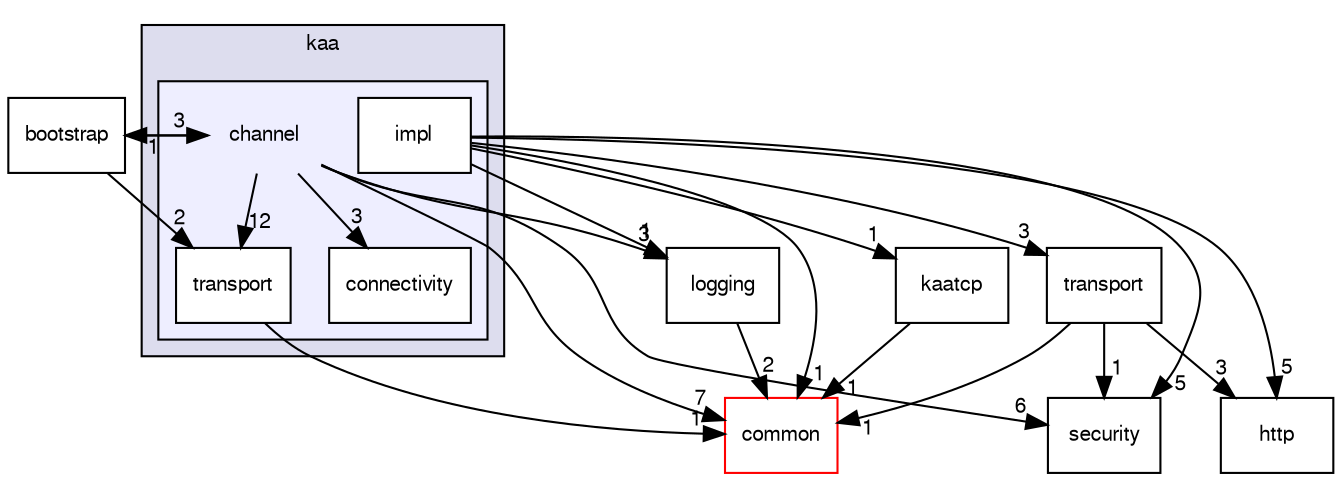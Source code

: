 digraph "/var/lib/jenkins/workspace/kaa_stable/client/client-multi/client-cpp/kaa/channel" {
  bgcolor=transparent;
  compound=true
  node [ fontsize="10", fontname="FreeSans"];
  edge [ labelfontsize="10", labelfontname="FreeSans"];
  subgraph clusterdir_83f90e4da98ad448748a0c1293854263 {
    graph [ bgcolor="#ddddee", pencolor="black", label="kaa" fontname="FreeSans", fontsize="10", URL="dir_83f90e4da98ad448748a0c1293854263.html"]
  subgraph clusterdir_e0d3c5e08d2a34b96d39e895ad0bbab8 {
    graph [ bgcolor="#eeeeff", pencolor="black", label="" URL="dir_e0d3c5e08d2a34b96d39e895ad0bbab8.html"];
    dir_e0d3c5e08d2a34b96d39e895ad0bbab8 [shape=plaintext label="channel"];
    dir_3ff2ca4e50a8e503e36aefa7c4ab7733 [shape=box label="connectivity" color="black" fillcolor="white" style="filled" URL="dir_3ff2ca4e50a8e503e36aefa7c4ab7733.html"];
    dir_db69d477680a27f54447d1c8bac6375c [shape=box label="impl" color="black" fillcolor="white" style="filled" URL="dir_db69d477680a27f54447d1c8bac6375c.html"];
    dir_add13a7dc093cfcd048dd4af486dc018 [shape=box label="transport" color="black" fillcolor="white" style="filled" URL="dir_add13a7dc093cfcd048dd4af486dc018.html"];
  }
  }
  dir_9778d4bf6183422a66b3de3497a3ecbf [shape=box label="security" URL="dir_9778d4bf6183422a66b3de3497a3ecbf.html"];
  dir_3df7e76c44d941fae8903687d8eead5b [shape=box label="logging" URL="dir_3df7e76c44d941fae8903687d8eead5b.html"];
  dir_1ce304b01336447395af3637d7d1b29f [shape=box label="common" color="red" URL="dir_1ce304b01336447395af3637d7d1b29f.html"];
  dir_0f74aed913855a8ac373e87458ac2ffb [shape=box label="http" URL="dir_0f74aed913855a8ac373e87458ac2ffb.html"];
  dir_9859074c69d47fa78b6e468178f1601b [shape=box label="transport" URL="dir_9859074c69d47fa78b6e468178f1601b.html"];
  dir_18be0b2d964b07d50860ab78d502bbbf [shape=box label="bootstrap" URL="dir_18be0b2d964b07d50860ab78d502bbbf.html"];
  dir_dde3a508c72b038fc5a353259d77a8e9 [shape=box label="kaatcp" URL="dir_dde3a508c72b038fc5a353259d77a8e9.html"];
  dir_3df7e76c44d941fae8903687d8eead5b->dir_1ce304b01336447395af3637d7d1b29f [headlabel="2", labeldistance=1.5 headhref="dir_000024_000014.html"];
  dir_db69d477680a27f54447d1c8bac6375c->dir_9778d4bf6183422a66b3de3497a3ecbf [headlabel="5", labeldistance=1.5 headhref="dir_000012_000028.html"];
  dir_db69d477680a27f54447d1c8bac6375c->dir_3df7e76c44d941fae8903687d8eead5b [headlabel="1", labeldistance=1.5 headhref="dir_000012_000024.html"];
  dir_db69d477680a27f54447d1c8bac6375c->dir_1ce304b01336447395af3637d7d1b29f [headlabel="1", labeldistance=1.5 headhref="dir_000012_000014.html"];
  dir_db69d477680a27f54447d1c8bac6375c->dir_0f74aed913855a8ac373e87458ac2ffb [headlabel="5", labeldistance=1.5 headhref="dir_000012_000021.html"];
  dir_db69d477680a27f54447d1c8bac6375c->dir_9859074c69d47fa78b6e468178f1601b [headlabel="3", labeldistance=1.5 headhref="dir_000012_000030.html"];
  dir_db69d477680a27f54447d1c8bac6375c->dir_dde3a508c72b038fc5a353259d77a8e9 [headlabel="1", labeldistance=1.5 headhref="dir_000012_000022.html"];
  dir_add13a7dc093cfcd048dd4af486dc018->dir_1ce304b01336447395af3637d7d1b29f [headlabel="1", labeldistance=1.5 headhref="dir_000013_000014.html"];
  dir_9859074c69d47fa78b6e468178f1601b->dir_9778d4bf6183422a66b3de3497a3ecbf [headlabel="1", labeldistance=1.5 headhref="dir_000030_000028.html"];
  dir_9859074c69d47fa78b6e468178f1601b->dir_1ce304b01336447395af3637d7d1b29f [headlabel="1", labeldistance=1.5 headhref="dir_000030_000014.html"];
  dir_9859074c69d47fa78b6e468178f1601b->dir_0f74aed913855a8ac373e87458ac2ffb [headlabel="3", labeldistance=1.5 headhref="dir_000030_000021.html"];
  dir_e0d3c5e08d2a34b96d39e895ad0bbab8->dir_9778d4bf6183422a66b3de3497a3ecbf [headlabel="6", labeldistance=1.5 headhref="dir_000010_000028.html"];
  dir_e0d3c5e08d2a34b96d39e895ad0bbab8->dir_3df7e76c44d941fae8903687d8eead5b [headlabel="3", labeldistance=1.5 headhref="dir_000010_000024.html"];
  dir_e0d3c5e08d2a34b96d39e895ad0bbab8->dir_1ce304b01336447395af3637d7d1b29f [headlabel="7", labeldistance=1.5 headhref="dir_000010_000014.html"];
  dir_e0d3c5e08d2a34b96d39e895ad0bbab8->dir_add13a7dc093cfcd048dd4af486dc018 [headlabel="12", labeldistance=1.5 headhref="dir_000010_000013.html"];
  dir_e0d3c5e08d2a34b96d39e895ad0bbab8->dir_3ff2ca4e50a8e503e36aefa7c4ab7733 [headlabel="3", labeldistance=1.5 headhref="dir_000010_000011.html"];
  dir_e0d3c5e08d2a34b96d39e895ad0bbab8->dir_18be0b2d964b07d50860ab78d502bbbf [headlabel="1", labeldistance=1.5 headhref="dir_000010_000009.html"];
  dir_18be0b2d964b07d50860ab78d502bbbf->dir_add13a7dc093cfcd048dd4af486dc018 [headlabel="2", labeldistance=1.5 headhref="dir_000009_000013.html"];
  dir_18be0b2d964b07d50860ab78d502bbbf->dir_e0d3c5e08d2a34b96d39e895ad0bbab8 [headlabel="3", labeldistance=1.5 headhref="dir_000009_000010.html"];
  dir_dde3a508c72b038fc5a353259d77a8e9->dir_1ce304b01336447395af3637d7d1b29f [headlabel="1", labeldistance=1.5 headhref="dir_000022_000014.html"];
}
